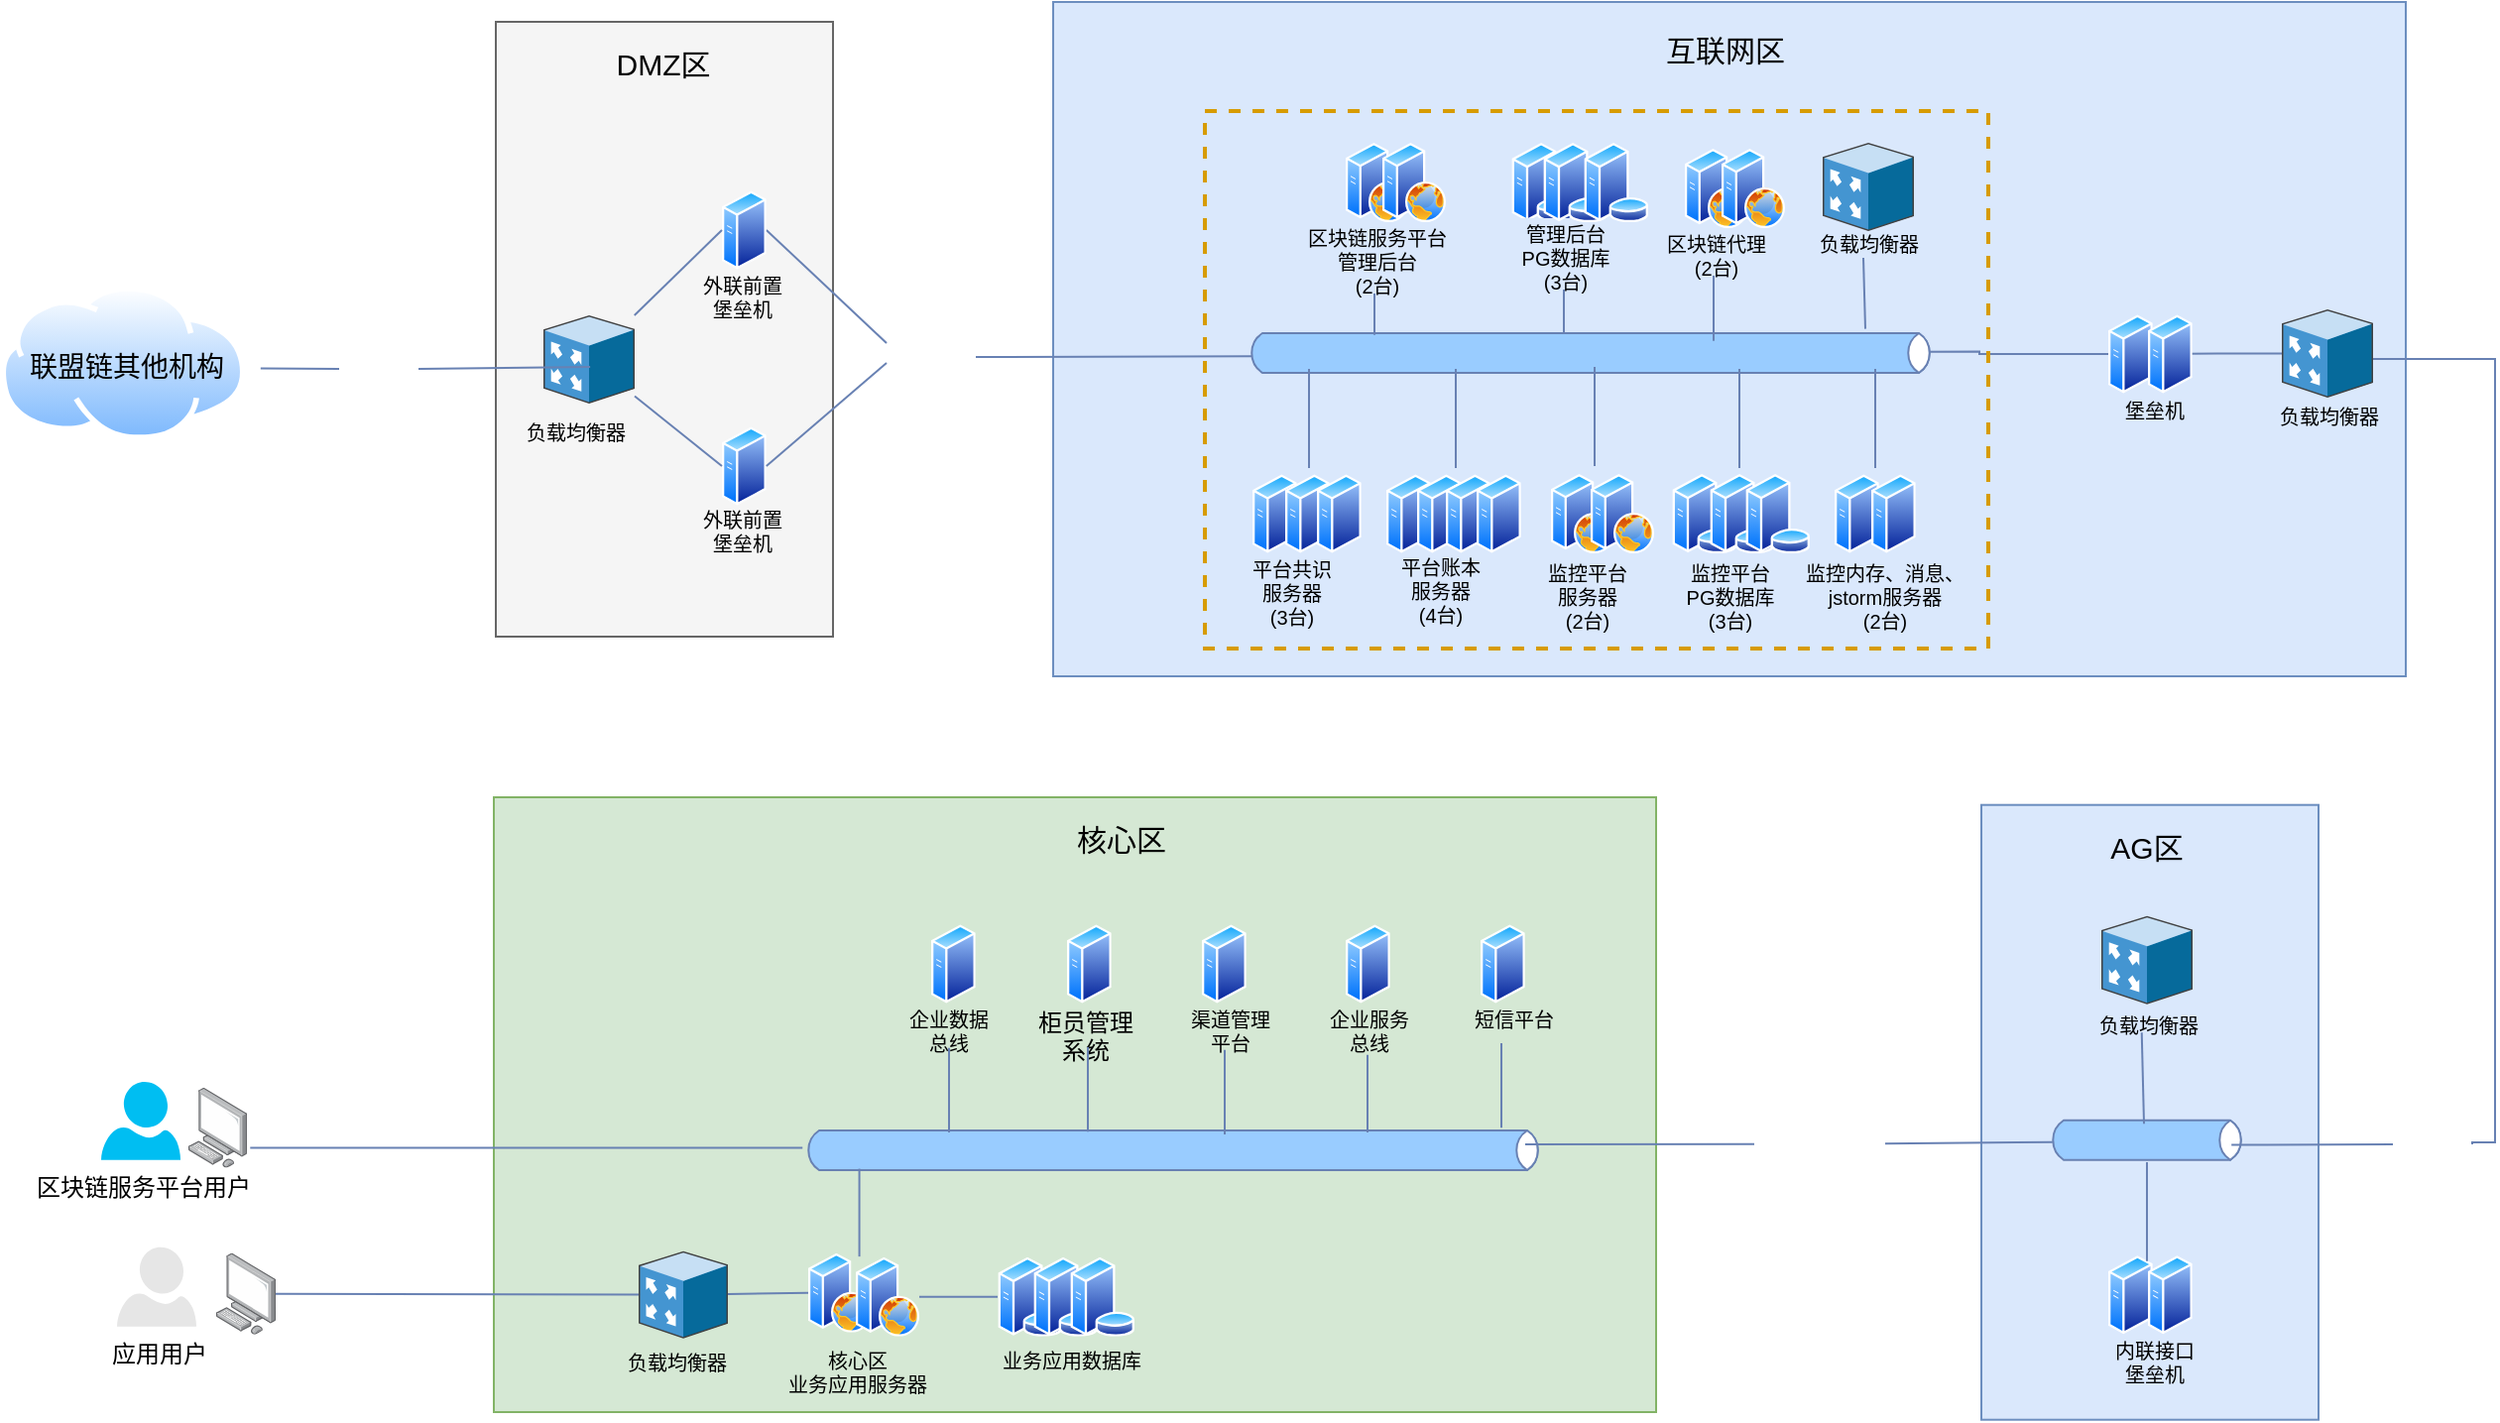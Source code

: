 <mxfile version="12.1.3" type="github" pages="1">
  <diagram id="5cKMBXo00QwnDW6Vnjaq" name="Page-1">
    <mxGraphModel dx="1553" dy="948" grid="0" gridSize="10" guides="1" tooltips="1" connect="1" arrows="1" fold="1" page="1" pageScale="1" pageWidth="3300" pageHeight="4681" math="0" shadow="0">
      <root>
        <mxCell id="0"/>
        <mxCell id="1" parent="0"/>
        <mxCell id="jVW55D45m2aqDD3Mp7KM-1" value="" style="rounded=0;whiteSpace=wrap;html=1;strokeColor=#6c8ebf;strokeWidth=1;fillColor=#dae8fc;fontSize=12;align=center;" parent="1" vertex="1">
          <mxGeometry x="558" y="30" width="682" height="340" as="geometry"/>
        </mxCell>
        <mxCell id="jVW55D45m2aqDD3Mp7KM-2" value="" style="rounded=0;whiteSpace=wrap;html=1;strokeColor=#666666;fillColor=#f5f5f5;fontSize=12;align=center;fontColor=#333333;" parent="1" vertex="1">
          <mxGeometry x="277" y="40" width="170" height="310" as="geometry"/>
        </mxCell>
        <mxCell id="jVW55D45m2aqDD3Mp7KM-9" value="" style="shape=image;html=1;verticalAlign=top;verticalLabelPosition=bottom;labelBackgroundColor=#ffffff;imageAspect=0;aspect=fixed;image=https://cdn4.iconfinder.com/data/icons/VISTA/networking/png/128/firewall.png;strokeColor=#6881B3;fillColor=#99CCFF;fontSize=12;align=center;" parent="1" vertex="1">
          <mxGeometry x="198" y="195" width="40" height="40" as="geometry"/>
        </mxCell>
        <mxCell id="jVW55D45m2aqDD3Mp7KM-10" value="" style="endArrow=none;html=1;fontSize=12;entryX=0;entryY=0.5;entryDx=0;entryDy=0;exitX=1.114;exitY=0.482;exitDx=0;exitDy=0;exitPerimeter=0;strokeColor=#6881B3;" parent="1" target="jVW55D45m2aqDD3Mp7KM-9" edge="1">
          <mxGeometry width="50" height="50" relative="1" as="geometry">
            <mxPoint x="158.42" y="214.762" as="sourcePoint"/>
            <mxPoint x="215" y="252" as="targetPoint"/>
          </mxGeometry>
        </mxCell>
        <mxCell id="jVW55D45m2aqDD3Mp7KM-11" value="" style="shadow=0;dashed=0;html=1;labelPosition=center;verticalLabelPosition=bottom;verticalAlign=top;align=center;outlineConnect=0;shape=mxgraph.veeam.3d.proxy_appliance;direction=east;" parent="1" vertex="1">
          <mxGeometry x="301" y="188" width="46" height="44.562" as="geometry"/>
        </mxCell>
        <mxCell id="jVW55D45m2aqDD3Mp7KM-12" value="&lt;font style=&quot;font-size: 15px&quot;&gt;DMZ区&lt;/font&gt;" style="text;html=1;resizable=0;points=[];autosize=1;align=center;verticalAlign=top;spacingTop=-4;fontSize=12;" parent="1" vertex="1">
          <mxGeometry x="332" y="50" width="58" height="15" as="geometry"/>
        </mxCell>
        <mxCell id="jVW55D45m2aqDD3Mp7KM-13" value="" style="endArrow=none;html=1;strokeColor=#6881B3;strokeWidth=1;fontSize=12;exitX=1;exitY=0.5;exitDx=0;exitDy=0;entryX=0.512;entryY=0.583;entryDx=0;entryDy=0;entryPerimeter=0;" parent="1" source="jVW55D45m2aqDD3Mp7KM-9" target="jVW55D45m2aqDD3Mp7KM-11" edge="1">
          <mxGeometry width="50" height="50" relative="1" as="geometry">
            <mxPoint x="217" y="205" as="sourcePoint"/>
            <mxPoint x="327" y="132" as="targetPoint"/>
          </mxGeometry>
        </mxCell>
        <mxCell id="jVW55D45m2aqDD3Mp7KM-14" value="&lt;font style=&quot;font-size: 15px&quot;&gt;互联网区&lt;/font&gt;" style="text;html=1;resizable=0;points=[];autosize=1;align=left;verticalAlign=top;spacingTop=-4;fontSize=12;" parent="1" vertex="1">
          <mxGeometry x="864.5" y="43" width="70" height="15" as="geometry"/>
        </mxCell>
        <mxCell id="jVW55D45m2aqDD3Mp7KM-15" value="" style="shape=image;html=1;verticalAlign=top;verticalLabelPosition=bottom;labelBackgroundColor=#ffffff;imageAspect=0;aspect=fixed;image=https://cdn4.iconfinder.com/data/icons/VISTA/networking/png/128/firewall.png;strokeColor=#6881B3;fillColor=#99CCFF;fontSize=12;align=center;" parent="1" vertex="1">
          <mxGeometry x="474" y="192" width="40" height="40" as="geometry"/>
        </mxCell>
        <mxCell id="jVW55D45m2aqDD3Mp7KM-16" value="" style="endArrow=none;html=1;strokeColor=#6881B3;strokeWidth=1;fontSize=12;exitX=1;exitY=0.5;exitDx=0;exitDy=0;entryX=0;entryY=0.25;entryDx=0;entryDy=0;" parent="1" source="jVW55D45m2aqDD3Mp7KM-80" target="jVW55D45m2aqDD3Mp7KM-15" edge="1">
          <mxGeometry width="50" height="50" relative="1" as="geometry">
            <mxPoint x="400.4" y="217.12" as="sourcePoint"/>
            <mxPoint x="537" y="262" as="targetPoint"/>
          </mxGeometry>
        </mxCell>
        <mxCell id="jVW55D45m2aqDD3Mp7KM-18" value="" style="endArrow=none;html=1;strokeColor=#6881B3;strokeWidth=1;fontSize=12;entryX=0.009;entryY=0.667;entryDx=0;entryDy=0;entryPerimeter=0;" parent="1" edge="1" target="zUVz9iLzvqFxni2BXEmU-132">
          <mxGeometry width="50" height="50" relative="1" as="geometry">
            <mxPoint x="519" y="209" as="sourcePoint"/>
            <mxPoint x="620" y="210" as="targetPoint"/>
          </mxGeometry>
        </mxCell>
        <mxCell id="jVW55D45m2aqDD3Mp7KM-19" value="外联前置&lt;br style=&quot;font-size: 10px&quot;&gt;堡垒机" style="text;html=1;resizable=0;points=[];autosize=1;align=center;verticalAlign=top;spacingTop=-4;fontSize=10;" parent="1" vertex="1">
          <mxGeometry x="376" y="165" width="50" height="24" as="geometry"/>
        </mxCell>
        <mxCell id="jVW55D45m2aqDD3Mp7KM-31" value="" style="rounded=0;whiteSpace=wrap;html=1;strokeColor=#6c8ebf;strokeWidth=1;fillColor=#dae8fc;fontSize=8;align=center;" parent="1" vertex="1">
          <mxGeometry x="1026" y="434.853" width="170" height="310" as="geometry"/>
        </mxCell>
        <mxCell id="jVW55D45m2aqDD3Mp7KM-32" value="&lt;font style=&quot;font-size: 15px&quot;&gt;AG区&lt;/font&gt;" style="text;html=1;resizable=0;points=[];autosize=1;align=center;verticalAlign=top;spacingTop=-4;fontSize=12;" parent="1" vertex="1">
          <mxGeometry x="1085.5" y="444.853" width="47" height="15" as="geometry"/>
        </mxCell>
        <mxCell id="jVW55D45m2aqDD3Mp7KM-33" value="负载均衡器" style="text;html=1;resizable=0;points=[];autosize=1;align=center;verticalAlign=top;spacingTop=-4;fontSize=10;" parent="1" vertex="1">
          <mxGeometry x="287" y="239" width="60" height="10" as="geometry"/>
        </mxCell>
        <mxCell id="jVW55D45m2aqDD3Mp7KM-35" value="" style="shadow=0;dashed=0;html=1;labelPosition=center;verticalLabelPosition=bottom;verticalAlign=top;align=center;outlineConnect=0;shape=mxgraph.veeam.3d.proxy_appliance;direction=east;" parent="1" vertex="1">
          <mxGeometry x="1086.5" y="490.853" width="46" height="44.562" as="geometry"/>
        </mxCell>
        <mxCell id="jVW55D45m2aqDD3Mp7KM-36" value="负载均衡器" style="text;html=1;resizable=0;points=[];autosize=1;align=center;verticalAlign=top;spacingTop=-4;fontSize=10;" parent="1" vertex="1">
          <mxGeometry x="1079.5" y="537.853" width="60" height="10" as="geometry"/>
        </mxCell>
        <mxCell id="jVW55D45m2aqDD3Mp7KM-37" value="" style="html=1;fillColor=#99CCFF;strokeColor=#6881B3;gradientColor=none;gradientDirection=north;strokeWidth=1;shape=mxgraph.networks.bus;gradientColor=none;gradientDirection=north;fontColor=#ffffff;perimeter=backbonePerimeter;backboneSize=20;align=center;fontSize=12;" parent="1" vertex="1">
          <mxGeometry x="1059.5" y="598.853" width="100" height="10" as="geometry"/>
        </mxCell>
        <mxCell id="jVW55D45m2aqDD3Mp7KM-140" style="edgeStyle=orthogonalEdgeStyle;rounded=0;orthogonalLoop=1;jettySize=auto;html=1;exitX=1;exitY=0.5;exitDx=0;exitDy=0;strokeColor=#6881B3;endArrow=none;endFill=0;" parent="1" source="jVW55D45m2aqDD3Mp7KM-39" target="jVW55D45m2aqDD3Mp7KM-137" edge="1">
          <mxGeometry relative="1" as="geometry">
            <Array as="points">
              <mxPoint x="1285" y="605"/>
              <mxPoint x="1285" y="210"/>
            </Array>
          </mxGeometry>
        </mxCell>
        <mxCell id="jVW55D45m2aqDD3Mp7KM-39" value="" style="shape=image;html=1;verticalAlign=top;verticalLabelPosition=bottom;labelBackgroundColor=#ffffff;imageAspect=0;aspect=fixed;image=https://cdn4.iconfinder.com/data/icons/VISTA/networking/png/128/firewall.png;strokeColor=#6881B3;fillColor=#99CCFF;fontSize=12;align=center;" parent="1" vertex="1">
          <mxGeometry x="1233.5" y="586" width="40" height="40" as="geometry"/>
        </mxCell>
        <mxCell id="jVW55D45m2aqDD3Mp7KM-40" value="" style="endArrow=none;html=1;strokeColor=#6881B3;strokeWidth=1;fontSize=8;exitX=0.485;exitY=-0.318;exitDx=0;exitDy=0;exitPerimeter=0;entryX=0.456;entryY=1.182;entryDx=0;entryDy=0;entryPerimeter=0;" parent="1" source="jVW55D45m2aqDD3Mp7KM-37" target="jVW55D45m2aqDD3Mp7KM-36" edge="1">
          <mxGeometry width="50" height="50" relative="1" as="geometry">
            <mxPoint x="1190.5" y="589.853" as="sourcePoint"/>
            <mxPoint x="1240.5" y="539.853" as="targetPoint"/>
          </mxGeometry>
        </mxCell>
        <mxCell id="jVW55D45m2aqDD3Mp7KM-41" value="" style="group" parent="1" vertex="1" connectable="0">
          <mxGeometry x="1090" y="661.853" width="42.4" height="40" as="geometry"/>
        </mxCell>
        <mxCell id="jVW55D45m2aqDD3Mp7KM-42" value="" style="aspect=fixed;perimeter=ellipsePerimeter;html=1;align=center;shadow=0;dashed=0;spacingTop=3;image;image=img/lib/active_directory/generic_server.svg;strokeColor=#6881B3;strokeWidth=1;fillColor=#99CCFF;fontSize=8;" parent="jVW55D45m2aqDD3Mp7KM-41" vertex="1">
          <mxGeometry width="22.4" height="40" as="geometry"/>
        </mxCell>
        <mxCell id="jVW55D45m2aqDD3Mp7KM-43" value="" style="aspect=fixed;perimeter=ellipsePerimeter;html=1;align=center;shadow=0;dashed=0;spacingTop=3;image;image=img/lib/active_directory/generic_server.svg;strokeColor=#6881B3;strokeWidth=1;fillColor=#99CCFF;fontSize=8;" parent="jVW55D45m2aqDD3Mp7KM-41" vertex="1">
          <mxGeometry x="20" width="22.4" height="40" as="geometry"/>
        </mxCell>
        <mxCell id="jVW55D45m2aqDD3Mp7KM-44" value="内联接口&lt;br style=&quot;font-size: 10px;&quot;&gt;堡垒机" style="text;html=1;resizable=0;points=[];autosize=1;align=center;verticalAlign=top;spacingTop=-4;fontSize=10;" parent="1" vertex="1">
          <mxGeometry x="1087.5" y="701.853" width="50" height="20" as="geometry"/>
        </mxCell>
        <mxCell id="jVW55D45m2aqDD3Mp7KM-45" value="" style="strokeColor=#6881B3;edgeStyle=none;rounded=0;endArrow=none;html=1;strokeWidth=1;fontSize=12;" parent="1" edge="1">
          <mxGeometry relative="1" as="geometry">
            <mxPoint x="1109.5" y="664.853" as="sourcePoint"/>
            <mxPoint x="1109.5" y="615.0" as="targetPoint"/>
            <Array as="points">
              <mxPoint x="1109.5" y="641.853"/>
            </Array>
          </mxGeometry>
        </mxCell>
        <mxCell id="jVW55D45m2aqDD3Mp7KM-46" value="" style="rounded=0;whiteSpace=wrap;html=1;strokeColor=#82b366;strokeWidth=1;fillColor=#d5e8d4;fontSize=8;align=center;" parent="1" vertex="1">
          <mxGeometry x="276" y="431" width="586" height="310" as="geometry"/>
        </mxCell>
        <mxCell id="jVW55D45m2aqDD3Mp7KM-47" value="" style="html=1;fillColor=#99CCFF;strokeColor=#6881B3;gradientColor=none;gradientDirection=north;strokeWidth=1;shape=mxgraph.networks.bus;gradientColor=none;gradientDirection=north;fontColor=#ffffff;perimeter=backbonePerimeter;backboneSize=20;align=center;" parent="1" vertex="1">
          <mxGeometry x="432" y="599" width="373" height="20" as="geometry"/>
        </mxCell>
        <mxCell id="jVW55D45m2aqDD3Mp7KM-48" value="" style="strokeColor=#6881B3;edgeStyle=none;rounded=0;endArrow=none;html=1;strokeWidth=1;fontSize=8;" parent="1" edge="1">
          <mxGeometry relative="1" as="geometry">
            <mxPoint x="505.5" y="557.353" as="sourcePoint"/>
            <mxPoint x="505.5" y="600.029" as="targetPoint"/>
          </mxGeometry>
        </mxCell>
        <mxCell id="jVW55D45m2aqDD3Mp7KM-49" value="" style="strokeColor=#6881B3;edgeStyle=none;rounded=0;endArrow=none;html=1;strokeWidth=1;fontSize=8;" parent="1" edge="1">
          <mxGeometry relative="1" as="geometry">
            <mxPoint x="644.5" y="558.353" as="sourcePoint"/>
            <mxPoint x="644.5" y="601.029" as="targetPoint"/>
          </mxGeometry>
        </mxCell>
        <mxCell id="jVW55D45m2aqDD3Mp7KM-50" value="" style="strokeColor=#6881B3;edgeStyle=none;rounded=0;endArrow=none;html=1;strokeWidth=1;fontSize=8;" parent="1" edge="1">
          <mxGeometry relative="1" as="geometry">
            <mxPoint x="716.5" y="560.853" as="sourcePoint"/>
            <mxPoint x="716.5" y="600.02" as="targetPoint"/>
          </mxGeometry>
        </mxCell>
        <mxCell id="jVW55D45m2aqDD3Mp7KM-51" value="" style="shadow=0;dashed=0;html=1;labelPosition=center;verticalLabelPosition=bottom;verticalAlign=top;align=center;outlineConnect=0;shape=mxgraph.veeam.3d.proxy_appliance;direction=east;" parent="1" vertex="1">
          <mxGeometry x="349" y="659.853" width="45" height="44" as="geometry"/>
        </mxCell>
        <mxCell id="jVW55D45m2aqDD3Mp7KM-52" value="负载均衡器" style="text;html=1;resizable=0;points=[];autosize=1;align=center;verticalAlign=top;spacingTop=-4;fontSize=10;" parent="1" vertex="1">
          <mxGeometry x="338" y="707.853" width="60" height="10" as="geometry"/>
        </mxCell>
        <mxCell id="jVW55D45m2aqDD3Mp7KM-53" value="" style="aspect=fixed;perimeter=ellipsePerimeter;html=1;align=center;shadow=0;dashed=0;spacingTop=3;image;image=img/lib/active_directory/generic_server.svg;strokeColor=#6881B3;strokeWidth=1;fillColor=#99CCFF;fontSize=8;" parent="1" vertex="1">
          <mxGeometry x="705.5" y="495" width="22.4" height="40" as="geometry"/>
        </mxCell>
        <mxCell id="jVW55D45m2aqDD3Mp7KM-54" value="" style="aspect=fixed;perimeter=ellipsePerimeter;html=1;align=center;shadow=0;dashed=0;spacingTop=3;image;image=img/lib/active_directory/generic_server.svg;strokeColor=#6881B3;strokeWidth=1;fillColor=#99CCFF;fontSize=8;" parent="1" vertex="1">
          <mxGeometry x="633" y="495" width="22.4" height="40" as="geometry"/>
        </mxCell>
        <mxCell id="jVW55D45m2aqDD3Mp7KM-55" value="企业服务&lt;br&gt;总线" style="text;html=1;resizable=0;points=[];autosize=1;align=center;verticalAlign=top;spacingTop=-4;fontSize=10;" parent="1" vertex="1">
          <mxGeometry x="688" y="535" width="58" height="24" as="geometry"/>
        </mxCell>
        <mxCell id="jVW55D45m2aqDD3Mp7KM-56" value="渠道管理&lt;br&gt;平台" style="text;html=1;resizable=0;points=[];autosize=1;align=center;verticalAlign=top;spacingTop=-4;fontSize=10;" parent="1" vertex="1">
          <mxGeometry x="618" y="535" width="58" height="24" as="geometry"/>
        </mxCell>
        <mxCell id="jVW55D45m2aqDD3Mp7KM-57" value="" style="aspect=fixed;perimeter=ellipsePerimeter;html=1;align=center;shadow=0;dashed=0;spacingTop=3;image;image=img/lib/active_directory/generic_server.svg;strokeColor=#6881B3;strokeWidth=1;fillColor=#99CCFF;fontSize=8;" parent="1" vertex="1">
          <mxGeometry x="496.5" y="495" width="22.4" height="40" as="geometry"/>
        </mxCell>
        <mxCell id="jVW55D45m2aqDD3Mp7KM-58" value="企业数据&lt;br&gt;总线" style="text;html=1;resizable=0;points=[];autosize=1;align=center;verticalAlign=top;spacingTop=-4;fontSize=10;" parent="1" vertex="1">
          <mxGeometry x="476" y="534.853" width="58" height="24" as="geometry"/>
        </mxCell>
        <mxCell id="jVW55D45m2aqDD3Mp7KM-59" value="" style="group" parent="1" vertex="1" connectable="0">
          <mxGeometry x="434.5" y="660.853" width="56" height="40" as="geometry"/>
        </mxCell>
        <mxCell id="jVW55D45m2aqDD3Mp7KM-60" value="" style="aspect=fixed;perimeter=ellipsePerimeter;html=1;align=center;shadow=0;dashed=0;spacingTop=3;image;image=img/lib/active_directory/web_server.svg;strokeColor=#6881B3;strokeWidth=1;fillColor=#99CCFF;fontSize=12;" parent="jVW55D45m2aqDD3Mp7KM-59" vertex="1">
          <mxGeometry width="32" height="40" as="geometry"/>
        </mxCell>
        <mxCell id="jVW55D45m2aqDD3Mp7KM-61" value="" style="aspect=fixed;perimeter=ellipsePerimeter;html=1;align=center;shadow=0;dashed=0;spacingTop=3;image;image=img/lib/active_directory/web_server.svg;strokeColor=#6881B3;strokeWidth=1;fillColor=#99CCFF;fontSize=12;" parent="jVW55D45m2aqDD3Mp7KM-59" vertex="1">
          <mxGeometry x="24" y="2" width="32" height="40" as="geometry"/>
        </mxCell>
        <mxCell id="jVW55D45m2aqDD3Mp7KM-62" value="核心区&lt;br&gt;业务应用服务器" style="text;html=1;resizable=0;points=[];autosize=1;align=center;verticalAlign=top;spacingTop=-4;fontSize=10;" parent="1" vertex="1">
          <mxGeometry x="418.5" y="706.853" width="80" height="24" as="geometry"/>
        </mxCell>
        <mxCell id="jVW55D45m2aqDD3Mp7KM-63" value="业务应用数据库" style="text;html=1;resizable=0;points=[];autosize=1;align=center;verticalAlign=top;spacingTop=-4;fontSize=10;" parent="1" vertex="1">
          <mxGeometry x="519.5" y="706.853" width="94" height="12" as="geometry"/>
        </mxCell>
        <mxCell id="jVW55D45m2aqDD3Mp7KM-64" value="" style="aspect=fixed;perimeter=ellipsePerimeter;html=1;align=center;shadow=0;dashed=0;spacingTop=3;image;image=img/lib/active_directory/database_server.svg;strokeColor=#6881B3;strokeWidth=1;fillColor=#99CCFF;fontSize=8;" parent="1" vertex="1">
          <mxGeometry x="530" y="662.853" width="32.8" height="40" as="geometry"/>
        </mxCell>
        <mxCell id="jVW55D45m2aqDD3Mp7KM-65" value="" style="aspect=fixed;perimeter=ellipsePerimeter;html=1;align=center;shadow=0;dashed=0;spacingTop=3;image;image=img/lib/active_directory/database_server.svg;strokeColor=#6881B3;strokeWidth=1;fillColor=#99CCFF;fontSize=8;" parent="1" vertex="1">
          <mxGeometry x="548" y="662.853" width="32.8" height="40" as="geometry"/>
        </mxCell>
        <mxCell id="jVW55D45m2aqDD3Mp7KM-66" value="" style="aspect=fixed;perimeter=ellipsePerimeter;html=1;align=center;shadow=0;dashed=0;spacingTop=3;image;image=img/lib/active_directory/database_server.svg;strokeColor=#6881B3;strokeWidth=1;fillColor=#99CCFF;fontSize=8;" parent="1" vertex="1">
          <mxGeometry x="566.5" y="662.853" width="32.8" height="40" as="geometry"/>
        </mxCell>
        <mxCell id="jVW55D45m2aqDD3Mp7KM-67" value="&lt;font style=&quot;font-size: 15px&quot;&gt;核心区&lt;/font&gt;" style="text;html=1;resizable=0;points=[];autosize=1;align=center;verticalAlign=top;spacingTop=-4;fontSize=12;" parent="1" vertex="1">
          <mxGeometry x="564.5" y="441.353" width="55" height="15" as="geometry"/>
        </mxCell>
        <mxCell id="jVW55D45m2aqDD3Mp7KM-68" value="" style="shape=image;html=1;verticalAlign=top;verticalLabelPosition=bottom;labelBackgroundColor=#ffffff;imageAspect=0;aspect=fixed;image=https://cdn4.iconfinder.com/data/icons/VISTA/networking/png/128/firewall.png;strokeColor=#6881B3;fillColor=#99CCFF;fontSize=12;align=center;" parent="1" vertex="1">
          <mxGeometry x="911.5" y="585.853" width="40" height="40" as="geometry"/>
        </mxCell>
        <mxCell id="jVW55D45m2aqDD3Mp7KM-69" value="" style="points=[];aspect=fixed;html=1;align=center;shadow=0;dashed=0;image;image=img/lib/allied_telesis/computer_and_terminals/Personal_Computer.svg;strokeColor=#6881B3;fillColor=#99CCFF;fontSize=12;" parent="1" vertex="1">
          <mxGeometry x="122" y="577.45" width="29.5" height="40.317" as="geometry"/>
        </mxCell>
        <mxCell id="jVW55D45m2aqDD3Mp7KM-70" value="" style="verticalLabelPosition=bottom;html=1;verticalAlign=top;align=center;strokeColor=none;fillColor=#00BEF2;shape=mxgraph.azure.user;" parent="1" vertex="1">
          <mxGeometry x="78" y="574.5" width="40" height="39.333" as="geometry"/>
        </mxCell>
        <mxCell id="jVW55D45m2aqDD3Mp7KM-71" value="区块链服务平台用户" style="text;html=1;resizable=0;points=[];autosize=1;align=center;verticalAlign=top;spacingTop=-4;fontSize=12;" parent="1" vertex="1">
          <mxGeometry x="40" y="617.833" width="118" height="14" as="geometry"/>
        </mxCell>
        <mxCell id="jVW55D45m2aqDD3Mp7KM-72" value="" style="endArrow=none;html=1;strokeColor=#6881B3;exitX=0.926;exitY=0.743;exitDx=0;exitDy=0;exitPerimeter=0;entryX=0;entryY=0.5;entryDx=0;entryDy=0;" parent="1" source="jVW55D45m2aqDD3Mp7KM-37" target="jVW55D45m2aqDD3Mp7KM-39" edge="1">
          <mxGeometry width="50" height="50" relative="1" as="geometry">
            <mxPoint x="1227" y="701" as="sourcePoint"/>
            <mxPoint x="1277" y="651" as="targetPoint"/>
          </mxGeometry>
        </mxCell>
        <mxCell id="jVW55D45m2aqDD3Mp7KM-73" value="" style="points=[];aspect=fixed;html=1;align=center;shadow=0;dashed=0;image;image=img/lib/allied_telesis/computer_and_terminals/Personal_Computer.svg;strokeColor=#6881B3;fillColor=#99CCFF;fontSize=12;" parent="1" vertex="1">
          <mxGeometry x="136" y="660.853" width="30" height="41" as="geometry"/>
        </mxCell>
        <mxCell id="jVW55D45m2aqDD3Mp7KM-74" value="" style="verticalLabelPosition=bottom;html=1;verticalAlign=top;align=center;strokeColor=none;fillColor=#E6E6E6;shape=mxgraph.azure.user;" parent="1" vertex="1">
          <mxGeometry x="86" y="657.853" width="40" height="40" as="geometry"/>
        </mxCell>
        <mxCell id="jVW55D45m2aqDD3Mp7KM-75" value="应用用户" style="text;html=1;resizable=0;points=[];autosize=1;align=center;verticalAlign=top;spacingTop=-4;fontSize=12;" parent="1" vertex="1">
          <mxGeometry x="78" y="701.853" width="58" height="14" as="geometry"/>
        </mxCell>
        <mxCell id="jVW55D45m2aqDD3Mp7KM-76" value="" style="endArrow=none;html=1;strokeColor=#6881B3;entryX=0;entryY=0.5;entryDx=0;entryDy=0;" parent="1" target="jVW55D45m2aqDD3Mp7KM-68" edge="1">
          <mxGeometry width="50" height="50" relative="1" as="geometry">
            <mxPoint x="796" y="606" as="sourcePoint"/>
            <mxPoint x="770" y="640" as="targetPoint"/>
          </mxGeometry>
        </mxCell>
        <mxCell id="jVW55D45m2aqDD3Mp7KM-77" value="" style="endArrow=none;html=1;strokeColor=#6881B3;entryX=0.024;entryY=0.6;entryDx=0;entryDy=0;entryPerimeter=0;" parent="1" target="jVW55D45m2aqDD3Mp7KM-37" edge="1">
          <mxGeometry width="50" height="50" relative="1" as="geometry">
            <mxPoint x="977.5" y="605.661" as="sourcePoint"/>
            <mxPoint x="880" y="604" as="targetPoint"/>
          </mxGeometry>
        </mxCell>
        <mxCell id="jVW55D45m2aqDD3Mp7KM-78" value="" style="endArrow=none;html=1;strokeColor=#6881B3;" parent="1" source="jVW55D45m2aqDD3Mp7KM-73" target="jVW55D45m2aqDD3Mp7KM-51" edge="1">
          <mxGeometry width="50" height="50" relative="1" as="geometry">
            <mxPoint x="249" y="615" as="sourcePoint"/>
            <mxPoint x="299" y="565" as="targetPoint"/>
          </mxGeometry>
        </mxCell>
        <mxCell id="jVW55D45m2aqDD3Mp7KM-79" value="" style="aspect=fixed;perimeter=ellipsePerimeter;html=1;align=center;shadow=0;dashed=0;spacingTop=3;image;image=img/lib/active_directory/generic_server.svg;strokeColor=#6881B3;strokeWidth=1;fillColor=#99CCFF;fontSize=8;" parent="1" vertex="1">
          <mxGeometry x="391" y="244" width="22.4" height="40" as="geometry"/>
        </mxCell>
        <mxCell id="jVW55D45m2aqDD3Mp7KM-80" value="" style="aspect=fixed;perimeter=ellipsePerimeter;html=1;align=center;shadow=0;dashed=0;spacingTop=3;image;image=img/lib/active_directory/generic_server.svg;strokeColor=#6881B3;strokeWidth=1;fillColor=#99CCFF;fontSize=8;" parent="1" vertex="1">
          <mxGeometry x="391" y="125" width="22.4" height="40" as="geometry"/>
        </mxCell>
        <mxCell id="jVW55D45m2aqDD3Mp7KM-81" value="外联前置&lt;br style=&quot;font-size: 10px&quot;&gt;堡垒机" style="text;html=1;resizable=0;points=[];autosize=1;align=center;verticalAlign=top;spacingTop=-4;fontSize=10;" parent="1" vertex="1">
          <mxGeometry x="376" y="282.5" width="50" height="24" as="geometry"/>
        </mxCell>
        <mxCell id="jVW55D45m2aqDD3Mp7KM-82" value="" style="endArrow=none;html=1;entryX=0;entryY=0.5;entryDx=0;entryDy=0;strokeColor=#6881B3;" parent="1" source="jVW55D45m2aqDD3Mp7KM-11" target="jVW55D45m2aqDD3Mp7KM-80" edge="1">
          <mxGeometry width="50" height="50" relative="1" as="geometry">
            <mxPoint x="337" y="173" as="sourcePoint"/>
            <mxPoint x="387" y="123" as="targetPoint"/>
          </mxGeometry>
        </mxCell>
        <mxCell id="jVW55D45m2aqDD3Mp7KM-83" value="" style="endArrow=none;html=1;strokeColor=#6881B3;exitX=0;exitY=0.5;exitDx=0;exitDy=0;" parent="1" source="jVW55D45m2aqDD3Mp7KM-79" target="jVW55D45m2aqDD3Mp7KM-11" edge="1">
          <mxGeometry width="50" height="50" relative="1" as="geometry">
            <mxPoint x="294" y="353" as="sourcePoint"/>
            <mxPoint x="344" y="303" as="targetPoint"/>
          </mxGeometry>
        </mxCell>
        <mxCell id="jVW55D45m2aqDD3Mp7KM-84" value="" style="endArrow=none;html=1;strokeColor=#6881B3;exitX=1;exitY=0.5;exitDx=0;exitDy=0;entryX=0;entryY=0.5;entryDx=0;entryDy=0;" parent="1" source="jVW55D45m2aqDD3Mp7KM-79" target="jVW55D45m2aqDD3Mp7KM-15" edge="1">
          <mxGeometry width="50" height="50" relative="1" as="geometry">
            <mxPoint x="472" y="366" as="sourcePoint"/>
            <mxPoint x="522" y="316" as="targetPoint"/>
          </mxGeometry>
        </mxCell>
        <mxCell id="jVW55D45m2aqDD3Mp7KM-116" value="" style="endArrow=none;html=1;strokeColor=#6881B3;entryX=0;entryY=0.5;entryDx=0;entryDy=0;" parent="1" source="jVW55D45m2aqDD3Mp7KM-51" target="jVW55D45m2aqDD3Mp7KM-60" edge="1">
          <mxGeometry width="50" height="50" relative="1" as="geometry">
            <mxPoint x="416" y="709" as="sourcePoint"/>
            <mxPoint x="466" y="659" as="targetPoint"/>
          </mxGeometry>
        </mxCell>
        <mxCell id="jVW55D45m2aqDD3Mp7KM-117" style="edgeStyle=orthogonalEdgeStyle;rounded=0;orthogonalLoop=1;jettySize=auto;html=1;endArrow=none;endFill=0;strokeColor=#6881B3;" parent="1" source="jVW55D45m2aqDD3Mp7KM-61" target="jVW55D45m2aqDD3Mp7KM-64" edge="1">
          <mxGeometry relative="1" as="geometry"/>
        </mxCell>
        <mxCell id="jVW55D45m2aqDD3Mp7KM-118" value="" style="aspect=fixed;perimeter=ellipsePerimeter;html=1;align=center;shadow=0;dashed=0;spacingTop=3;image;image=img/lib/active_directory/generic_server.svg;strokeColor=#6881B3;strokeWidth=1;fillColor=#99CCFF;fontSize=8;" parent="1" vertex="1">
          <mxGeometry x="773.5" y="495" width="22.4" height="40" as="geometry"/>
        </mxCell>
        <mxCell id="jVW55D45m2aqDD3Mp7KM-119" value="短信平台" style="text;html=1;resizable=0;points=[];autosize=1;align=center;verticalAlign=top;spacingTop=-4;fontSize=10;" parent="1" vertex="1">
          <mxGeometry x="761" y="535" width="58" height="14" as="geometry"/>
        </mxCell>
        <mxCell id="jVW55D45m2aqDD3Mp7KM-120" value="" style="aspect=fixed;perimeter=ellipsePerimeter;html=1;align=center;shadow=0;dashed=0;spacingTop=3;image;image=img/lib/active_directory/generic_server.svg;strokeColor=#6881B3;strokeWidth=1;fillColor=#99CCFF;fontSize=8;" parent="1" vertex="1">
          <mxGeometry x="565" y="495" width="22.4" height="40" as="geometry"/>
        </mxCell>
        <mxCell id="jVW55D45m2aqDD3Mp7KM-121" value="柜员管理&lt;br&gt;系统" style="text;html=1;resizable=0;points=[];autosize=1;align=center;verticalAlign=top;spacingTop=-4;" parent="1" vertex="1">
          <mxGeometry x="545" y="535" width="58" height="28" as="geometry"/>
        </mxCell>
        <mxCell id="jVW55D45m2aqDD3Mp7KM-122" style="edgeStyle=orthogonalEdgeStyle;rounded=0;orthogonalLoop=1;jettySize=auto;html=1;exitX=0.5;exitY=0;exitDx=0;exitDy=0;entryX=0.049;entryY=0.864;entryDx=0;entryDy=0;entryPerimeter=0;endArrow=none;endFill=0;strokeColor=#6881B3;" parent="1" edge="1">
          <mxGeometry relative="1" as="geometry">
            <mxPoint x="460.286" y="662.571" as="sourcePoint"/>
            <mxPoint x="460.286" y="618.286" as="targetPoint"/>
          </mxGeometry>
        </mxCell>
        <mxCell id="jVW55D45m2aqDD3Mp7KM-123" value="" style="endArrow=none;html=1;strokeColor=#6881B3;entryX=-0.001;entryY=0.436;entryDx=0;entryDy=0;entryPerimeter=0;exitX=1.056;exitY=0.751;exitDx=0;exitDy=0;exitPerimeter=0;" parent="1" source="jVW55D45m2aqDD3Mp7KM-69" target="jVW55D45m2aqDD3Mp7KM-47" edge="1">
          <mxGeometry width="50" height="50" relative="1" as="geometry">
            <mxPoint x="315" y="620" as="sourcePoint"/>
            <mxPoint x="365" y="570" as="targetPoint"/>
          </mxGeometry>
        </mxCell>
        <mxCell id="jVW55D45m2aqDD3Mp7KM-131" value="" style="strokeColor=#6881B3;edgeStyle=none;rounded=0;endArrow=none;html=1;strokeWidth=1;fontSize=8;" parent="1" edge="1">
          <mxGeometry relative="1" as="geometry">
            <mxPoint x="575.5" y="557" as="sourcePoint"/>
            <mxPoint x="575.5" y="599.676" as="targetPoint"/>
          </mxGeometry>
        </mxCell>
        <mxCell id="jVW55D45m2aqDD3Mp7KM-132" value="" style="strokeColor=#6881B3;edgeStyle=none;rounded=0;endArrow=none;html=1;strokeWidth=1;fontSize=8;" parent="1" edge="1">
          <mxGeometry relative="1" as="geometry">
            <mxPoint x="784" y="555" as="sourcePoint"/>
            <mxPoint x="784" y="597.676" as="targetPoint"/>
          </mxGeometry>
        </mxCell>
        <mxCell id="jVW55D45m2aqDD3Mp7KM-149" value="" style="edgeStyle=orthogonalEdgeStyle;rounded=0;orthogonalLoop=1;jettySize=auto;html=1;endArrow=none;endFill=0;strokeColor=#6881B3;fontSize=10;" parent="1" source="jVW55D45m2aqDD3Mp7KM-137" target="jVW55D45m2aqDD3Mp7KM-146" edge="1">
          <mxGeometry relative="1" as="geometry"/>
        </mxCell>
        <mxCell id="jVW55D45m2aqDD3Mp7KM-137" value="" style="shadow=0;dashed=0;html=1;labelPosition=center;verticalLabelPosition=bottom;verticalAlign=top;align=center;outlineConnect=0;shape=mxgraph.veeam.3d.proxy_appliance;direction=east;" parent="1" vertex="1">
          <mxGeometry x="1177.5" y="185" width="46" height="44.562" as="geometry"/>
        </mxCell>
        <mxCell id="jVW55D45m2aqDD3Mp7KM-138" value="负载均衡器" style="text;html=1;resizable=0;points=[];autosize=1;align=center;verticalAlign=top;spacingTop=-4;fontSize=10;" parent="1" vertex="1">
          <mxGeometry x="1170.5" y="231" width="60" height="10" as="geometry"/>
        </mxCell>
        <mxCell id="jVW55D45m2aqDD3Mp7KM-145" value="" style="group" parent="1" vertex="1" connectable="0">
          <mxGeometry x="1090" y="187.5" width="42.4" height="40" as="geometry"/>
        </mxCell>
        <mxCell id="jVW55D45m2aqDD3Mp7KM-146" value="" style="aspect=fixed;perimeter=ellipsePerimeter;html=1;align=center;shadow=0;dashed=0;spacingTop=3;image;image=img/lib/active_directory/generic_server.svg;strokeColor=#6881B3;strokeWidth=1;fillColor=#99CCFF;fontSize=8;" parent="jVW55D45m2aqDD3Mp7KM-145" vertex="1">
          <mxGeometry width="22.4" height="40" as="geometry"/>
        </mxCell>
        <mxCell id="jVW55D45m2aqDD3Mp7KM-147" value="" style="aspect=fixed;perimeter=ellipsePerimeter;html=1;align=center;shadow=0;dashed=0;spacingTop=3;image;image=img/lib/active_directory/generic_server.svg;strokeColor=#6881B3;strokeWidth=1;fillColor=#99CCFF;fontSize=8;" parent="jVW55D45m2aqDD3Mp7KM-145" vertex="1">
          <mxGeometry x="20" width="22.4" height="40" as="geometry"/>
        </mxCell>
        <mxCell id="jVW55D45m2aqDD3Mp7KM-148" value="堡垒机" style="text;html=1;resizable=0;points=[];autosize=1;align=center;verticalAlign=top;spacingTop=-4;fontSize=10;" parent="1" vertex="1">
          <mxGeometry x="1092.5" y="227.5" width="40" height="12" as="geometry"/>
        </mxCell>
        <mxCell id="jVW55D45m2aqDD3Mp7KM-150" style="edgeStyle=orthogonalEdgeStyle;rounded=0;orthogonalLoop=1;jettySize=auto;html=1;exitX=0;exitY=0.5;exitDx=0;exitDy=0;endArrow=none;endFill=0;strokeColor=#6881B3;fontSize=10;entryX=0.984;entryY=0.433;entryDx=0;entryDy=0;entryPerimeter=0;" parent="1" source="jVW55D45m2aqDD3Mp7KM-146" target="zUVz9iLzvqFxni2BXEmU-132" edge="1">
          <mxGeometry relative="1" as="geometry">
            <mxPoint x="1039" y="207" as="targetPoint"/>
            <Array as="points">
              <mxPoint x="1025" y="207"/>
              <mxPoint x="1025" y="207"/>
            </Array>
          </mxGeometry>
        </mxCell>
        <mxCell id="jVW55D45m2aqDD3Mp7KM-151" value="" style="aspect=fixed;perimeter=ellipsePerimeter;html=1;align=center;shadow=0;dashed=0;spacingTop=3;image;image=img/lib/active_directory/internet_cloud.svg;fontSize=10;" parent="1" vertex="1">
          <mxGeometry x="27" y="173" width="124" height="78" as="geometry"/>
        </mxCell>
        <mxCell id="jVW55D45m2aqDD3Mp7KM-152" value="联盟链其他机构" style="text;html=1;resizable=0;points=[];autosize=1;align=left;verticalAlign=top;spacingTop=-4;fontSize=14;" parent="1" vertex="1">
          <mxGeometry x="40" y="203" width="80" height="12" as="geometry"/>
        </mxCell>
        <mxCell id="zUVz9iLzvqFxni2BXEmU-131" value="" style="rounded=0;whiteSpace=wrap;html=1;fillColor=none;fontSize=10;dashed=1;strokeColor=#d79b00;strokeWidth=2;" vertex="1" parent="1">
          <mxGeometry x="634.5" y="85" width="395" height="271" as="geometry"/>
        </mxCell>
        <mxCell id="zUVz9iLzvqFxni2BXEmU-132" value="" style="html=1;fillColor=#99CCFF;strokeColor=#6881B3;gradientColor=none;gradientDirection=north;strokeWidth=1;shape=mxgraph.networks.bus;gradientColor=none;gradientDirection=north;fontColor=#ffffff;perimeter=backbonePerimeter;backboneSize=20;align=center;fontSize=12;" vertex="1" parent="1">
          <mxGeometry x="655.5" y="202" width="347" height="10" as="geometry"/>
        </mxCell>
        <mxCell id="zUVz9iLzvqFxni2BXEmU-133" value="" style="strokeColor=#6881B3;edgeStyle=none;rounded=0;endArrow=none;html=1;strokeWidth=1;fontSize=12;" edge="1" parent="1">
          <mxGeometry relative="1" as="geometry">
            <mxPoint x="720" y="155.0" as="sourcePoint"/>
            <mxPoint x="720" y="197.929" as="targetPoint"/>
          </mxGeometry>
        </mxCell>
        <mxCell id="zUVz9iLzvqFxni2BXEmU-134" value="" style="strokeColor=#6881B3;edgeStyle=none;rounded=0;endArrow=none;html=1;strokeWidth=1;fontSize=12;" edge="1" parent="1">
          <mxGeometry relative="1" as="geometry">
            <mxPoint x="815.5" y="154.5" as="sourcePoint"/>
            <mxPoint x="815.5" y="196.676" as="targetPoint"/>
          </mxGeometry>
        </mxCell>
        <mxCell id="zUVz9iLzvqFxni2BXEmU-135" value="" style="strokeColor=#6881B3;edgeStyle=none;rounded=0;endArrow=none;html=1;strokeWidth=1;fontSize=12;" edge="1" parent="1">
          <mxGeometry relative="1" as="geometry">
            <mxPoint x="687" y="265.0" as="sourcePoint"/>
            <mxPoint x="687" y="215.0" as="targetPoint"/>
          </mxGeometry>
        </mxCell>
        <mxCell id="zUVz9iLzvqFxni2BXEmU-136" value="区块链服务平台&lt;br&gt;管理后台&lt;br&gt;(2台)" style="text;html=1;resizable=0;points=[];autosize=1;align=center;verticalAlign=top;spacingTop=-4;fontSize=10;fillColor=#DAE8FC;" vertex="1" parent="1">
          <mxGeometry x="681" y="141" width="80" height="36" as="geometry"/>
        </mxCell>
        <mxCell id="zUVz9iLzvqFxni2BXEmU-137" value="平台共识&lt;br&gt;服务器&lt;br&gt;(3台)" style="text;html=1;resizable=0;points=[];autosize=1;align=center;verticalAlign=top;spacingTop=-4;fontSize=10;" vertex="1" parent="1">
          <mxGeometry x="652.5" y="308" width="50" height="36" as="geometry"/>
        </mxCell>
        <mxCell id="zUVz9iLzvqFxni2BXEmU-138" value="" style="aspect=fixed;perimeter=ellipsePerimeter;html=1;align=center;shadow=0;dashed=0;spacingTop=3;image;image=img/lib/active_directory/generic_server.svg;strokeColor=#6881B3;strokeWidth=1;fillColor=#99CCFF;fontSize=8;" vertex="1" parent="1">
          <mxGeometry x="658.5" y="268" width="22.4" height="40" as="geometry"/>
        </mxCell>
        <mxCell id="zUVz9iLzvqFxni2BXEmU-139" value="平台账本&lt;br&gt;服务器&lt;br&gt;(4台)" style="text;html=1;resizable=0;points=[];autosize=1;align=center;verticalAlign=top;spacingTop=-4;fontSize=10;" vertex="1" parent="1">
          <mxGeometry x="727.5" y="307" width="50" height="36" as="geometry"/>
        </mxCell>
        <mxCell id="zUVz9iLzvqFxni2BXEmU-140" value="" style="aspect=fixed;perimeter=ellipsePerimeter;html=1;align=center;shadow=0;dashed=0;spacingTop=3;image;image=img/lib/active_directory/web_server.svg;strokeColor=#6881B3;strokeWidth=1;fillColor=#99CCFF;fontSize=12;" vertex="1" parent="1">
          <mxGeometry x="705.5" y="101" width="32" height="40" as="geometry"/>
        </mxCell>
        <mxCell id="zUVz9iLzvqFxni2BXEmU-141" value="" style="aspect=fixed;perimeter=ellipsePerimeter;html=1;align=center;shadow=0;dashed=0;spacingTop=3;image;image=img/lib/active_directory/web_server.svg;strokeColor=#6881B3;strokeWidth=1;fillColor=#99CCFF;fontSize=12;" vertex="1" parent="1">
          <mxGeometry x="724" y="101" width="32" height="40" as="geometry"/>
        </mxCell>
        <mxCell id="zUVz9iLzvqFxni2BXEmU-142" value="" style="aspect=fixed;perimeter=ellipsePerimeter;html=1;align=center;shadow=0;dashed=0;spacingTop=3;image;image=img/lib/active_directory/database_server.svg;strokeColor=#6881B3;strokeWidth=1;fillColor=#99CCFF;fontSize=8;" vertex="1" parent="1">
          <mxGeometry x="789" y="101" width="32.8" height="40" as="geometry"/>
        </mxCell>
        <mxCell id="zUVz9iLzvqFxni2BXEmU-143" value="管理后台&lt;br style=&quot;font-size: 10px&quot;&gt;PG数据库&lt;br&gt;(3台)" style="text;html=1;resizable=0;points=[];autosize=1;align=center;verticalAlign=top;spacingTop=-4;fillColor=#DAE8FC;fontSize=10;" vertex="1" parent="1">
          <mxGeometry x="789" y="139" width="54" height="36" as="geometry"/>
        </mxCell>
        <mxCell id="zUVz9iLzvqFxni2BXEmU-144" value="" style="aspect=fixed;perimeter=ellipsePerimeter;html=1;align=center;shadow=0;dashed=0;spacingTop=3;image;image=img/lib/active_directory/database_server.svg;strokeColor=#6881B3;strokeWidth=1;fillColor=#99CCFF;fontSize=8;" vertex="1" parent="1">
          <mxGeometry x="805" y="101" width="32.8" height="40" as="geometry"/>
        </mxCell>
        <mxCell id="zUVz9iLzvqFxni2BXEmU-145" value="" style="aspect=fixed;perimeter=ellipsePerimeter;html=1;align=center;shadow=0;dashed=0;spacingTop=3;image;image=img/lib/active_directory/database_server.svg;strokeColor=#6881B3;strokeWidth=1;fillColor=#99CCFF;fontSize=8;" vertex="1" parent="1">
          <mxGeometry x="825.5" y="101" width="32.8" height="40" as="geometry"/>
        </mxCell>
        <mxCell id="zUVz9iLzvqFxni2BXEmU-146" value="" style="aspect=fixed;perimeter=ellipsePerimeter;html=1;align=center;shadow=0;dashed=0;spacingTop=3;image;image=img/lib/active_directory/generic_server.svg;strokeColor=#6881B3;strokeWidth=1;fillColor=#99CCFF;fontSize=8;" vertex="1" parent="1">
          <mxGeometry x="675" y="268" width="22.4" height="40" as="geometry"/>
        </mxCell>
        <mxCell id="zUVz9iLzvqFxni2BXEmU-147" value="" style="strokeColor=#6881B3;edgeStyle=none;rounded=0;endArrow=none;html=1;strokeWidth=1;fontSize=12;" edge="1" parent="1">
          <mxGeometry relative="1" as="geometry">
            <mxPoint x="761" y="265.0" as="sourcePoint"/>
            <mxPoint x="761" y="215.0" as="targetPoint"/>
          </mxGeometry>
        </mxCell>
        <mxCell id="zUVz9iLzvqFxni2BXEmU-148" value="" style="aspect=fixed;perimeter=ellipsePerimeter;html=1;align=center;shadow=0;dashed=0;spacingTop=3;image;image=img/lib/active_directory/generic_server.svg;strokeColor=#6881B3;strokeWidth=1;fillColor=#99CCFF;fontSize=8;" vertex="1" parent="1">
          <mxGeometry x="691" y="268" width="22.4" height="40" as="geometry"/>
        </mxCell>
        <mxCell id="zUVz9iLzvqFxni2BXEmU-149" value="" style="aspect=fixed;perimeter=ellipsePerimeter;html=1;align=center;shadow=0;dashed=0;spacingTop=3;image;image=img/lib/active_directory/generic_server.svg;strokeColor=#6881B3;strokeWidth=1;fillColor=#99CCFF;fontSize=8;" vertex="1" parent="1">
          <mxGeometry x="726" y="268" width="22.4" height="40" as="geometry"/>
        </mxCell>
        <mxCell id="zUVz9iLzvqFxni2BXEmU-150" value="" style="strokeColor=#6881B3;edgeStyle=none;rounded=0;endArrow=none;html=1;strokeWidth=1;fontSize=12;" edge="1" parent="1">
          <mxGeometry relative="1" as="geometry">
            <mxPoint x="831" y="264" as="sourcePoint"/>
            <mxPoint x="831" y="214" as="targetPoint"/>
            <Array as="points">
              <mxPoint x="831" y="244"/>
            </Array>
          </mxGeometry>
        </mxCell>
        <mxCell id="zUVz9iLzvqFxni2BXEmU-151" value="" style="aspect=fixed;perimeter=ellipsePerimeter;html=1;align=center;shadow=0;dashed=0;spacingTop=3;image;image=img/lib/active_directory/generic_server.svg;strokeColor=#6881B3;strokeWidth=1;fillColor=#99CCFF;fontSize=8;" vertex="1" parent="1">
          <mxGeometry x="741.5" y="268" width="22.4" height="40" as="geometry"/>
        </mxCell>
        <mxCell id="zUVz9iLzvqFxni2BXEmU-152" value="" style="strokeColor=#6881B3;edgeStyle=none;rounded=0;endArrow=none;html=1;strokeWidth=1;fontSize=12;" edge="1" parent="1">
          <mxGeometry relative="1" as="geometry">
            <mxPoint x="904" y="265.0" as="sourcePoint"/>
            <mxPoint x="904" y="215.0" as="targetPoint"/>
            <Array as="points">
              <mxPoint x="904" y="245"/>
            </Array>
          </mxGeometry>
        </mxCell>
        <mxCell id="zUVz9iLzvqFxni2BXEmU-153" value="" style="aspect=fixed;perimeter=ellipsePerimeter;html=1;align=center;shadow=0;dashed=0;spacingTop=3;image;image=img/lib/active_directory/generic_server.svg;strokeColor=#6881B3;strokeWidth=1;fillColor=#99CCFF;fontSize=8;" vertex="1" parent="1">
          <mxGeometry x="756" y="268" width="22.4" height="40" as="geometry"/>
        </mxCell>
        <mxCell id="zUVz9iLzvqFxni2BXEmU-154" value="" style="strokeColor=#6881B3;edgeStyle=none;rounded=0;endArrow=none;html=1;strokeWidth=1;fontSize=12;" edge="1" parent="1">
          <mxGeometry relative="1" as="geometry">
            <mxPoint x="972.5" y="265.0" as="sourcePoint"/>
            <mxPoint x="972.5" y="215.0" as="targetPoint"/>
            <Array as="points">
              <mxPoint x="972.5" y="245"/>
            </Array>
          </mxGeometry>
        </mxCell>
        <mxCell id="zUVz9iLzvqFxni2BXEmU-155" value="" style="aspect=fixed;perimeter=ellipsePerimeter;html=1;align=center;shadow=0;dashed=0;spacingTop=3;image;image=img/lib/active_directory/generic_server.svg;strokeColor=#6881B3;strokeWidth=1;fillColor=#99CCFF;fontSize=8;" vertex="1" parent="1">
          <mxGeometry x="771.5" y="268" width="22.4" height="40" as="geometry"/>
        </mxCell>
        <mxCell id="zUVz9iLzvqFxni2BXEmU-156" value="" style="shadow=0;dashed=0;html=1;labelPosition=center;verticalLabelPosition=bottom;verticalAlign=top;align=center;outlineConnect=0;shape=mxgraph.veeam.3d.proxy_appliance;direction=east;" vertex="1" parent="1">
          <mxGeometry x="946" y="101" width="46" height="44.562" as="geometry"/>
        </mxCell>
        <mxCell id="zUVz9iLzvqFxni2BXEmU-157" value="负载均衡器" style="text;html=1;resizable=0;points=[];autosize=1;align=center;verticalAlign=top;spacingTop=-4;fontSize=10;" vertex="1" parent="1">
          <mxGeometry x="939" y="144" width="60" height="10" as="geometry"/>
        </mxCell>
        <mxCell id="zUVz9iLzvqFxni2BXEmU-158" value="" style="endArrow=none;html=1;strokeColor=#6881B3;strokeWidth=1;fontSize=8;exitX=0.485;exitY=-0.318;exitDx=0;exitDy=0;exitPerimeter=0;" edge="1" parent="1">
          <mxGeometry width="50" height="50" relative="1" as="geometry">
            <mxPoint x="967.5" y="194.82" as="sourcePoint"/>
            <mxPoint x="966.5" y="159" as="targetPoint"/>
          </mxGeometry>
        </mxCell>
        <mxCell id="zUVz9iLzvqFxni2BXEmU-159" value="" style="aspect=fixed;perimeter=ellipsePerimeter;html=1;align=center;shadow=0;dashed=0;spacingTop=3;image;image=img/lib/active_directory/web_server.svg;strokeColor=#6881B3;strokeWidth=1;fillColor=#99CCFF;fontSize=12;" vertex="1" parent="1">
          <mxGeometry x="809" y="268" width="32" height="40" as="geometry"/>
        </mxCell>
        <mxCell id="zUVz9iLzvqFxni2BXEmU-160" value="" style="aspect=fixed;perimeter=ellipsePerimeter;html=1;align=center;shadow=0;dashed=0;spacingTop=3;image;image=img/lib/active_directory/web_server.svg;strokeColor=#6881B3;strokeWidth=1;fillColor=#99CCFF;fontSize=12;" vertex="1" parent="1">
          <mxGeometry x="829" y="268" width="32" height="40" as="geometry"/>
        </mxCell>
        <mxCell id="zUVz9iLzvqFxni2BXEmU-161" value="监控平台&lt;br&gt;服务器&lt;br&gt;(2台)" style="text;html=1;resizable=0;points=[];autosize=1;align=center;verticalAlign=top;spacingTop=-4;fontSize=10;" vertex="1" parent="1">
          <mxGeometry x="802" y="310" width="50" height="36" as="geometry"/>
        </mxCell>
        <mxCell id="zUVz9iLzvqFxni2BXEmU-162" value="" style="aspect=fixed;perimeter=ellipsePerimeter;html=1;align=center;shadow=0;dashed=0;spacingTop=3;image;image=img/lib/active_directory/database_server.svg;strokeColor=#6881B3;strokeWidth=1;fillColor=#99CCFF;fontSize=8;" vertex="1" parent="1">
          <mxGeometry x="870" y="268" width="32.8" height="40" as="geometry"/>
        </mxCell>
        <mxCell id="zUVz9iLzvqFxni2BXEmU-163" value="" style="aspect=fixed;perimeter=ellipsePerimeter;html=1;align=center;shadow=0;dashed=0;spacingTop=3;image;image=img/lib/active_directory/database_server.svg;strokeColor=#6881B3;strokeWidth=1;fillColor=#99CCFF;fontSize=8;" vertex="1" parent="1">
          <mxGeometry x="889" y="268" width="32.8" height="40" as="geometry"/>
        </mxCell>
        <mxCell id="zUVz9iLzvqFxni2BXEmU-164" value="" style="aspect=fixed;perimeter=ellipsePerimeter;html=1;align=center;shadow=0;dashed=0;spacingTop=3;image;image=img/lib/active_directory/database_server.svg;strokeColor=#6881B3;strokeWidth=1;fillColor=#99CCFF;fontSize=8;" vertex="1" parent="1">
          <mxGeometry x="907" y="268" width="32.8" height="40" as="geometry"/>
        </mxCell>
        <mxCell id="zUVz9iLzvqFxni2BXEmU-165" value="监控平台&lt;br&gt;PG数据库&lt;br&gt;(3台)" style="text;html=1;resizable=0;points=[];autosize=1;align=center;verticalAlign=top;spacingTop=-4;fontSize=10;" vertex="1" parent="1">
          <mxGeometry x="871.5" y="310" width="54" height="36" as="geometry"/>
        </mxCell>
        <mxCell id="zUVz9iLzvqFxni2BXEmU-166" value="" style="aspect=fixed;perimeter=ellipsePerimeter;html=1;align=center;shadow=0;dashed=0;spacingTop=3;image;image=img/lib/active_directory/generic_server.svg;strokeColor=#6881B3;strokeWidth=1;fillColor=#99CCFF;fontSize=8;" vertex="1" parent="1">
          <mxGeometry x="952" y="268" width="22.4" height="40" as="geometry"/>
        </mxCell>
        <mxCell id="zUVz9iLzvqFxni2BXEmU-167" value="" style="aspect=fixed;perimeter=ellipsePerimeter;html=1;align=center;shadow=0;dashed=0;spacingTop=3;image;image=img/lib/active_directory/generic_server.svg;strokeColor=#6881B3;strokeWidth=1;fillColor=#99CCFF;fontSize=8;" vertex="1" parent="1">
          <mxGeometry x="970.5" y="268" width="22.4" height="40" as="geometry"/>
        </mxCell>
        <mxCell id="zUVz9iLzvqFxni2BXEmU-168" value="监控内存、消息、&lt;br&gt;jstorm服务器&lt;br&gt;(2台)" style="text;html=1;resizable=0;points=[];autosize=1;align=center;verticalAlign=top;spacingTop=-4;fontSize=10;" vertex="1" parent="1">
          <mxGeometry x="932" y="310" width="90" height="36" as="geometry"/>
        </mxCell>
        <mxCell id="zUVz9iLzvqFxni2BXEmU-170" value="" style="strokeColor=#6881B3;edgeStyle=none;rounded=0;endArrow=none;html=1;strokeWidth=1;fontSize=12;" edge="1" parent="1">
          <mxGeometry relative="1" as="geometry">
            <mxPoint x="891" y="158.0" as="sourcePoint"/>
            <mxPoint x="891" y="200.929" as="targetPoint"/>
          </mxGeometry>
        </mxCell>
        <mxCell id="zUVz9iLzvqFxni2BXEmU-171" value="区块链代理&lt;br&gt;(2台)" style="text;html=1;resizable=0;points=[];autosize=1;align=center;verticalAlign=top;spacingTop=-4;fontSize=10;fillColor=#DAE8FC;" vertex="1" parent="1">
          <mxGeometry x="862" y="144" width="60" height="24" as="geometry"/>
        </mxCell>
        <mxCell id="zUVz9iLzvqFxni2BXEmU-172" value="" style="aspect=fixed;perimeter=ellipsePerimeter;html=1;align=center;shadow=0;dashed=0;spacingTop=3;image;image=img/lib/active_directory/web_server.svg;strokeColor=#6881B3;strokeWidth=1;fillColor=#99CCFF;fontSize=12;" vertex="1" parent="1">
          <mxGeometry x="876.5" y="104" width="32" height="40" as="geometry"/>
        </mxCell>
        <mxCell id="zUVz9iLzvqFxni2BXEmU-173" value="" style="aspect=fixed;perimeter=ellipsePerimeter;html=1;align=center;shadow=0;dashed=0;spacingTop=3;image;image=img/lib/active_directory/web_server.svg;strokeColor=#6881B3;strokeWidth=1;fillColor=#99CCFF;fontSize=12;" vertex="1" parent="1">
          <mxGeometry x="895" y="104" width="32" height="40" as="geometry"/>
        </mxCell>
      </root>
    </mxGraphModel>
  </diagram>
</mxfile>
